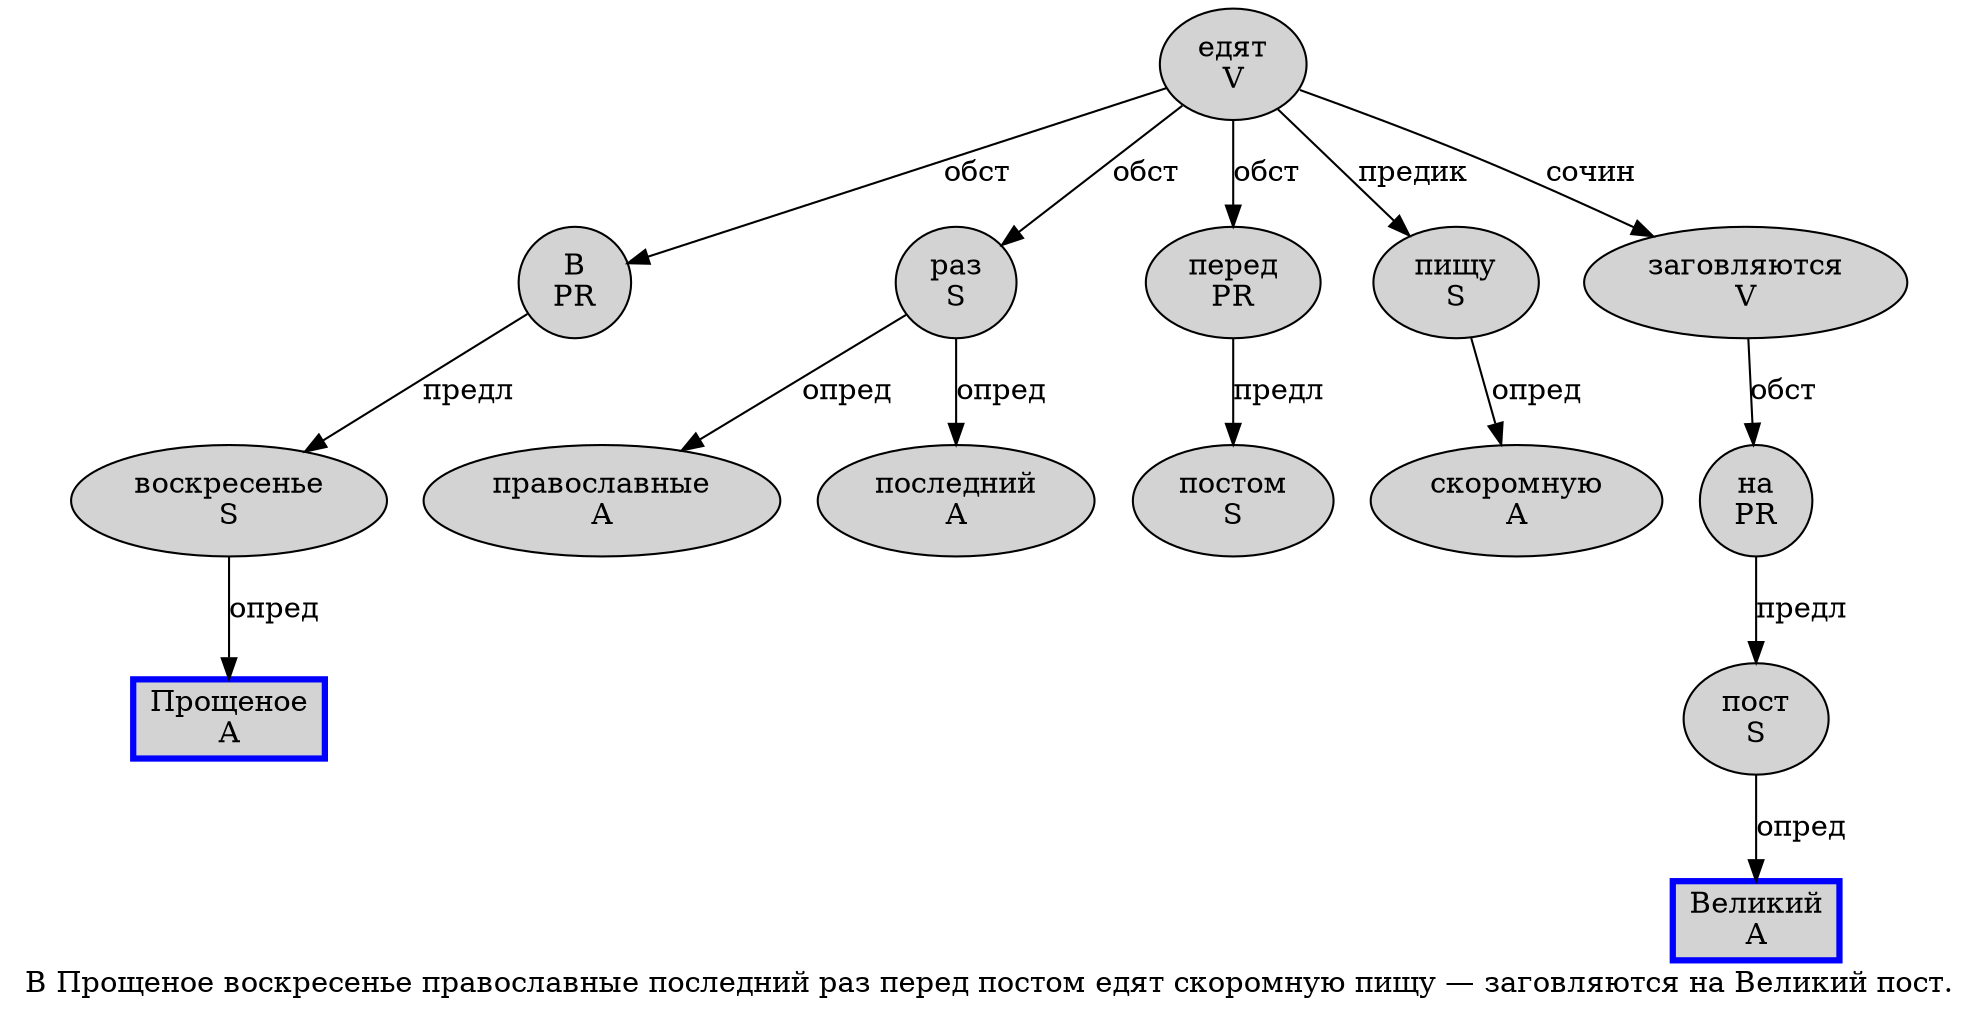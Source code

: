 digraph SENTENCE_914 {
	graph [label="В Прощеное воскресенье православные последний раз перед постом едят скоромную пищу — заговляются на Великий пост."]
	node [style=filled]
		0 [label="В
PR" color="" fillcolor=lightgray penwidth=1 shape=ellipse]
		1 [label="Прощеное
A" color=blue fillcolor=lightgray penwidth=3 shape=box]
		2 [label="воскресенье
S" color="" fillcolor=lightgray penwidth=1 shape=ellipse]
		3 [label="православные
A" color="" fillcolor=lightgray penwidth=1 shape=ellipse]
		4 [label="последний
A" color="" fillcolor=lightgray penwidth=1 shape=ellipse]
		5 [label="раз
S" color="" fillcolor=lightgray penwidth=1 shape=ellipse]
		6 [label="перед
PR" color="" fillcolor=lightgray penwidth=1 shape=ellipse]
		7 [label="постом
S" color="" fillcolor=lightgray penwidth=1 shape=ellipse]
		8 [label="едят
V" color="" fillcolor=lightgray penwidth=1 shape=ellipse]
		9 [label="скоромную
A" color="" fillcolor=lightgray penwidth=1 shape=ellipse]
		10 [label="пищу
S" color="" fillcolor=lightgray penwidth=1 shape=ellipse]
		12 [label="заговляются
V" color="" fillcolor=lightgray penwidth=1 shape=ellipse]
		13 [label="на
PR" color="" fillcolor=lightgray penwidth=1 shape=ellipse]
		14 [label="Великий
A" color=blue fillcolor=lightgray penwidth=3 shape=box]
		15 [label="пост
S" color="" fillcolor=lightgray penwidth=1 shape=ellipse]
			15 -> 14 [label="опред"]
			12 -> 13 [label="обст"]
			8 -> 0 [label="обст"]
			8 -> 5 [label="обст"]
			8 -> 6 [label="обст"]
			8 -> 10 [label="предик"]
			8 -> 12 [label="сочин"]
			2 -> 1 [label="опред"]
			5 -> 3 [label="опред"]
			5 -> 4 [label="опред"]
			13 -> 15 [label="предл"]
			0 -> 2 [label="предл"]
			10 -> 9 [label="опред"]
			6 -> 7 [label="предл"]
}